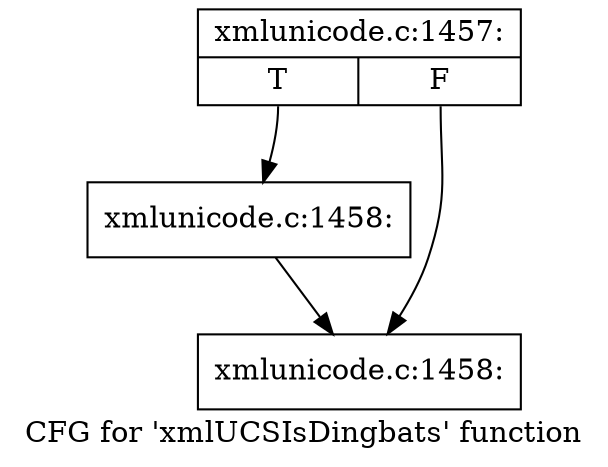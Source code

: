 digraph "CFG for 'xmlUCSIsDingbats' function" {
	label="CFG for 'xmlUCSIsDingbats' function";

	Node0x4e31970 [shape=record,label="{xmlunicode.c:1457:|{<s0>T|<s1>F}}"];
	Node0x4e31970:s0 -> Node0x4e31f00;
	Node0x4e31970:s1 -> Node0x4e31eb0;
	Node0x4e31f00 [shape=record,label="{xmlunicode.c:1458:}"];
	Node0x4e31f00 -> Node0x4e31eb0;
	Node0x4e31eb0 [shape=record,label="{xmlunicode.c:1458:}"];
}
